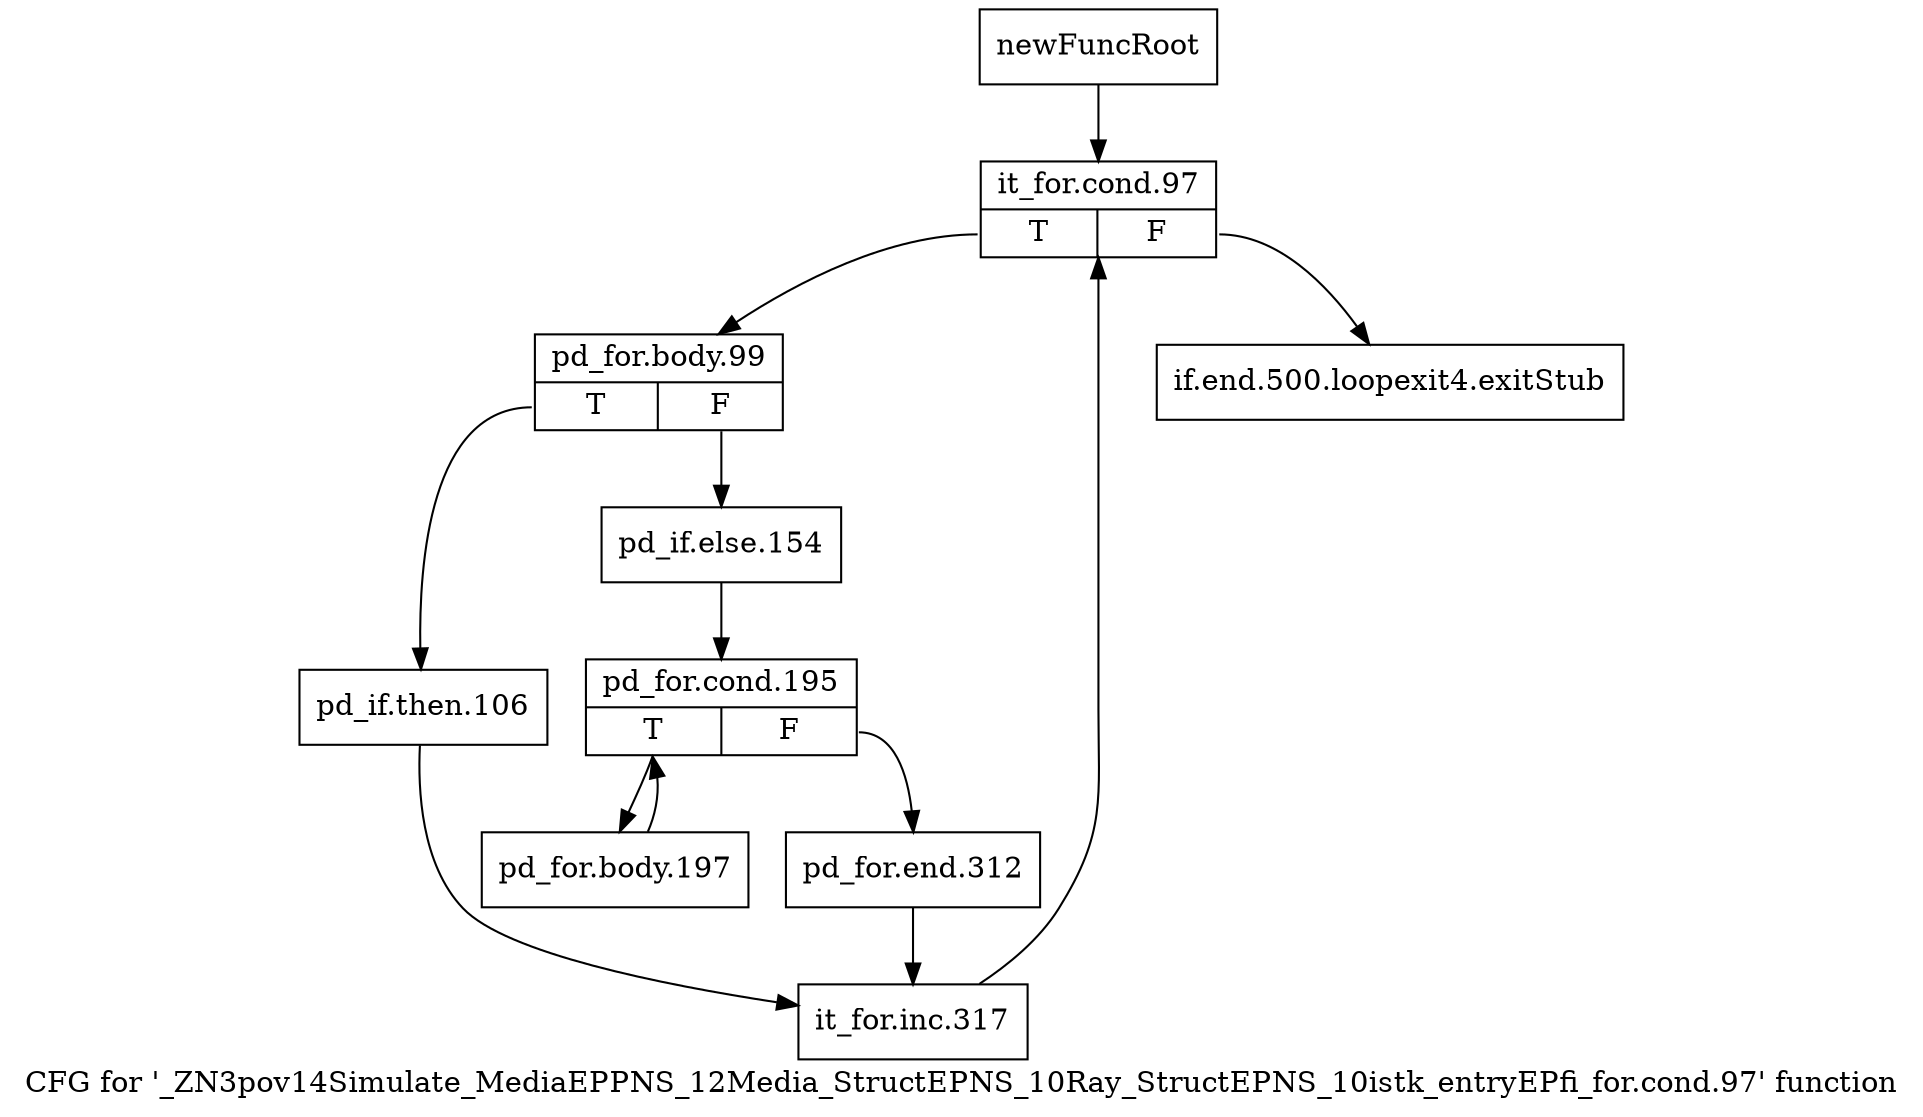 digraph "CFG for '_ZN3pov14Simulate_MediaEPPNS_12Media_StructEPNS_10Ray_StructEPNS_10istk_entryEPfi_for.cond.97' function" {
	label="CFG for '_ZN3pov14Simulate_MediaEPPNS_12Media_StructEPNS_10Ray_StructEPNS_10istk_entryEPfi_for.cond.97' function";

	Node0x265e810 [shape=record,label="{newFuncRoot}"];
	Node0x265e810 -> Node0x265e8b0;
	Node0x265e860 [shape=record,label="{if.end.500.loopexit4.exitStub}"];
	Node0x265e8b0 [shape=record,label="{it_for.cond.97|{<s0>T|<s1>F}}"];
	Node0x265e8b0:s0 -> Node0x265e900;
	Node0x265e8b0:s1 -> Node0x265e860;
	Node0x265e900 [shape=record,label="{pd_for.body.99|{<s0>T|<s1>F}}"];
	Node0x265e900:s0 -> Node0x265ea90;
	Node0x265e900:s1 -> Node0x265e950;
	Node0x265e950 [shape=record,label="{pd_if.else.154}"];
	Node0x265e950 -> Node0x265e9a0;
	Node0x265e9a0 [shape=record,label="{pd_for.cond.195|{<s0>T|<s1>F}}"];
	Node0x265e9a0:s0 -> Node0x265ea40;
	Node0x265e9a0:s1 -> Node0x265e9f0;
	Node0x265e9f0 [shape=record,label="{pd_for.end.312}"];
	Node0x265e9f0 -> Node0x265eae0;
	Node0x265ea40 [shape=record,label="{pd_for.body.197}"];
	Node0x265ea40 -> Node0x265e9a0;
	Node0x265ea90 [shape=record,label="{pd_if.then.106}"];
	Node0x265ea90 -> Node0x265eae0;
	Node0x265eae0 [shape=record,label="{it_for.inc.317}"];
	Node0x265eae0 -> Node0x265e8b0;
}
